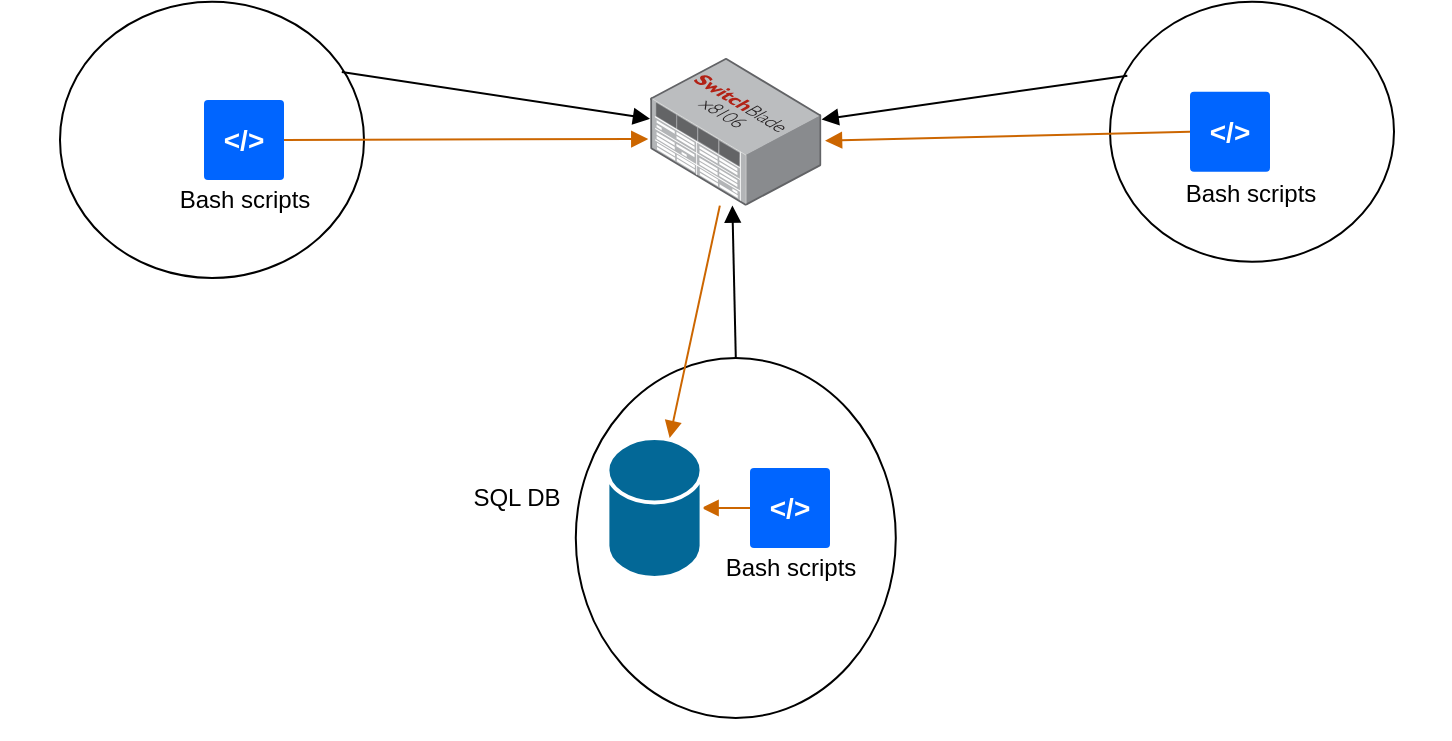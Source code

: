 <mxfile version="15.3.1" type="github">
  <diagram name="Page-1" id="822b0af5-4adb-64df-f703-e8dfc1f81529">
    <mxGraphModel dx="1128" dy="662" grid="1" gridSize="10" guides="1" tooltips="1" connect="1" arrows="1" fold="1" page="1" pageScale="1" pageWidth="1100" pageHeight="850" background="none" math="0" shadow="0">
      <root>
        <mxCell id="0" />
        <mxCell id="1" parent="0" />
        <mxCell id="7d933b09d9755ecc-13" value="" style="ellipse;whiteSpace=wrap;html=1;rounded=0;shadow=0;comic=0;strokeWidth=1;fontFamily=Verdana;" parent="1" vertex="1">
          <mxGeometry x="765" y="261.9" width="152" height="138.1" as="geometry" />
        </mxCell>
        <mxCell id="7d933b09d9755ecc-15" value="" style="ellipse;whiteSpace=wrap;html=1;rounded=0;shadow=0;comic=0;strokeWidth=1;fontFamily=Verdana;" parent="1" vertex="1">
          <mxGeometry x="1022.9" y="440" width="160" height="180" as="geometry" />
        </mxCell>
        <mxCell id="7d933b09d9755ecc-19" value="" style="ellipse;whiteSpace=wrap;html=1;rounded=0;shadow=0;comic=0;strokeWidth=1;fontFamily=Verdana;" parent="1" vertex="1">
          <mxGeometry x="1290" y="261.9" width="142" height="130" as="geometry" />
        </mxCell>
        <mxCell id="7d933b09d9755ecc-22" style="rounded=0;html=1;labelBackgroundColor=none;startArrow=none;startFill=0;endArrow=block;endFill=1;strokeColor=#CC6600;strokeWidth=1;fontFamily=Verdana;fontSize=12;entryX=1.02;entryY=0.56;entryDx=0;entryDy=0;entryPerimeter=0;exitX=0;exitY=0.5;exitDx=0;exitDy=0;" parent="1" source="X0-I0YtTu0xQLcEAmgbd-14" target="X0-I0YtTu0xQLcEAmgbd-1" edge="1">
          <mxGeometry relative="1" as="geometry">
            <mxPoint x="1140" y="330" as="targetPoint" />
          </mxGeometry>
        </mxCell>
        <mxCell id="7d933b09d9755ecc-23" style="rounded=0;html=1;labelBackgroundColor=none;startArrow=none;startFill=0;endArrow=block;endFill=1;strokeColor=#CC6600;strokeWidth=1;fontFamily=Verdana;fontSize=12;entryX=-0.01;entryY=0.549;entryDx=0;entryDy=0;entryPerimeter=0;exitX=1;exitY=0.5;exitDx=0;exitDy=0;" parent="1" source="X0-I0YtTu0xQLcEAmgbd-13" target="X0-I0YtTu0xQLcEAmgbd-1" edge="1">
          <mxGeometry relative="1" as="geometry">
            <mxPoint x="890" y="380" as="sourcePoint" />
            <mxPoint x="1108" y="327.374" as="targetPoint" />
          </mxGeometry>
        </mxCell>
        <mxCell id="7d933b09d9755ecc-29" value="" style="edgeStyle=none;rounded=0;html=1;labelBackgroundColor=none;startArrow=none;startFill=0;endArrow=block;endFill=1;strokeWidth=1;fontFamily=Verdana;fontSize=12;exitX=0.061;exitY=0.284;exitDx=0;exitDy=0;exitPerimeter=0;" parent="1" source="7d933b09d9755ecc-19" target="X0-I0YtTu0xQLcEAmgbd-1" edge="1">
          <mxGeometry x="-0.195" y="-14" relative="1" as="geometry">
            <mxPoint as="offset" />
            <mxPoint x="1410" y="296.9" as="sourcePoint" />
            <mxPoint x="1170.004" y="309.8" as="targetPoint" />
          </mxGeometry>
        </mxCell>
        <mxCell id="X0-I0YtTu0xQLcEAmgbd-1" value="" style="points=[];aspect=fixed;html=1;align=center;shadow=0;dashed=0;image;image=img/lib/allied_telesis/switch/Modular_Switch_SBx8106.svg;" vertex="1" parent="1">
          <mxGeometry x="1060" y="290" width="85.8" height="73.8" as="geometry" />
        </mxCell>
        <mxCell id="X0-I0YtTu0xQLcEAmgbd-2" value="" style="shape=image;verticalLabelPosition=bottom;labelBackgroundColor=none;verticalAlign=top;aspect=fixed;imageAspect=0;image=https://e7.pngegg.com/pngimages/826/12/png-clipart-computer-icons-linux-desktop-environment-client-linux-computer-network-computer.png;" vertex="1" parent="1">
          <mxGeometry x="735" y="307.85" width="60" height="60" as="geometry" />
        </mxCell>
        <mxCell id="X0-I0YtTu0xQLcEAmgbd-3" style="rounded=0;html=1;labelBackgroundColor=none;startArrow=none;startFill=0;endArrow=block;endFill=1;strokeColor=#CC6600;strokeWidth=1;fontFamily=Verdana;fontSize=12;exitX=0;exitY=0.5;exitDx=0;exitDy=0;entryX=1;entryY=0.5;entryDx=0;entryDy=0;entryPerimeter=0;" edge="1" parent="1" source="X0-I0YtTu0xQLcEAmgbd-15" target="X0-I0YtTu0xQLcEAmgbd-8">
          <mxGeometry relative="1" as="geometry">
            <mxPoint x="1653.003" y="382.427" as="sourcePoint" />
            <mxPoint x="1140.0" y="378.0" as="targetPoint" />
          </mxGeometry>
        </mxCell>
        <mxCell id="X0-I0YtTu0xQLcEAmgbd-4" value="" style="shape=image;verticalLabelPosition=bottom;labelBackgroundColor=none;verticalAlign=top;aspect=fixed;imageAspect=0;image=https://e7.pngegg.com/pngimages/826/12/png-clipart-computer-icons-linux-desktop-environment-client-linux-computer-network-computer.png;" vertex="1" parent="1">
          <mxGeometry x="1085.8" y="570" width="60" height="60" as="geometry" />
        </mxCell>
        <mxCell id="X0-I0YtTu0xQLcEAmgbd-5" value="" style="shape=image;verticalLabelPosition=bottom;labelBackgroundColor=none;verticalAlign=top;aspect=fixed;imageAspect=0;image=https://e7.pngegg.com/pngimages/826/12/png-clipart-computer-icons-linux-desktop-environment-client-linux-computer-network-computer.png;" vertex="1" parent="1">
          <mxGeometry x="1400" y="296.9" width="60" height="60" as="geometry" />
        </mxCell>
        <mxCell id="X0-I0YtTu0xQLcEAmgbd-6" value="" style="edgeStyle=none;rounded=0;html=1;labelBackgroundColor=none;startArrow=none;startFill=0;endArrow=block;endFill=1;strokeWidth=1;fontFamily=Verdana;fontSize=12;exitX=0.927;exitY=0.254;exitDx=0;exitDy=0;exitPerimeter=0;" edge="1" parent="1" source="7d933b09d9755ecc-13" target="X0-I0YtTu0xQLcEAmgbd-1">
          <mxGeometry x="-0.195" y="-14" relative="1" as="geometry">
            <mxPoint as="offset" />
            <mxPoint x="1088" y="284.0" as="sourcePoint" />
            <mxPoint x="1108" y="310.0" as="targetPoint" />
          </mxGeometry>
        </mxCell>
        <mxCell id="X0-I0YtTu0xQLcEAmgbd-7" value="" style="edgeStyle=none;rounded=0;html=1;labelBackgroundColor=none;startArrow=none;startFill=0;endArrow=block;endFill=1;strokeWidth=1;fontFamily=Verdana;fontSize=12;entryX=0.48;entryY=1;entryDx=0;entryDy=0;entryPerimeter=0;exitX=0.5;exitY=0;exitDx=0;exitDy=0;" edge="1" parent="1" source="7d933b09d9755ecc-15" target="X0-I0YtTu0xQLcEAmgbd-1">
          <mxGeometry x="-0.195" y="-14" relative="1" as="geometry">
            <mxPoint as="offset" />
            <mxPoint x="1103" y="430" as="sourcePoint" />
            <mxPoint x="1140.0" y="413.799" as="targetPoint" />
          </mxGeometry>
        </mxCell>
        <mxCell id="X0-I0YtTu0xQLcEAmgbd-8" value="" style="shape=mxgraph.cisco.storage.relational_database;sketch=0;html=1;pointerEvents=1;dashed=0;fillColor=#036897;strokeColor=#ffffff;strokeWidth=2;verticalLabelPosition=bottom;verticalAlign=top;align=center;outlineConnect=0;labelBackgroundColor=none;" vertex="1" parent="1">
          <mxGeometry x="1038.7" y="480" width="47.1" height="70" as="geometry" />
        </mxCell>
        <mxCell id="X0-I0YtTu0xQLcEAmgbd-9" value="SQL DB" style="text;html=1;align=center;verticalAlign=middle;resizable=0;points=[];autosize=1;strokeColor=none;fillColor=none;" vertex="1" parent="1">
          <mxGeometry x="962.9" y="500" width="60" height="20" as="geometry" />
        </mxCell>
        <mxCell id="X0-I0YtTu0xQLcEAmgbd-11" value="" style="edgeStyle=none;rounded=0;html=1;labelBackgroundColor=none;startArrow=none;startFill=0;endArrow=block;endFill=1;strokeWidth=1;fontFamily=Verdana;fontSize=12;fontColor=#CC6600;labelBorderColor=#FF8000;strokeColor=#CC6600;" edge="1" parent="1" source="X0-I0YtTu0xQLcEAmgbd-1" target="X0-I0YtTu0xQLcEAmgbd-8">
          <mxGeometry x="-0.195" y="-14" relative="1" as="geometry">
            <mxPoint as="offset" />
            <mxPoint x="1080" y="370" as="sourcePoint" />
            <mxPoint x="989.541" y="369.596" as="targetPoint" />
          </mxGeometry>
        </mxCell>
        <mxCell id="X0-I0YtTu0xQLcEAmgbd-13" value="&amp;lt;/&amp;gt;" style="rounded=1;arcSize=5;fillColor=#0065FF;strokeColor=none;fontColor=#ffffff;align=center;verticalAlign=middle;whiteSpace=wrap;fontSize=14;fontStyle=1;html=1;sketch=0;labelBackgroundColor=none;" vertex="1" parent="1">
          <mxGeometry x="837" y="310.95" width="40" height="40" as="geometry" />
        </mxCell>
        <mxCell id="X0-I0YtTu0xQLcEAmgbd-14" value="&amp;lt;/&amp;gt;" style="rounded=1;arcSize=5;fillColor=#0065FF;strokeColor=none;fontColor=#ffffff;align=center;verticalAlign=middle;whiteSpace=wrap;fontSize=14;fontStyle=1;html=1;sketch=0;labelBackgroundColor=none;" vertex="1" parent="1">
          <mxGeometry x="1330" y="306.9" width="40" height="40" as="geometry" />
        </mxCell>
        <mxCell id="X0-I0YtTu0xQLcEAmgbd-15" value="&amp;lt;/&amp;gt;" style="rounded=1;arcSize=5;fillColor=#0065FF;strokeColor=none;fontColor=#ffffff;align=center;verticalAlign=middle;whiteSpace=wrap;fontSize=14;fontStyle=1;html=1;sketch=0;labelBackgroundColor=none;" vertex="1" parent="1">
          <mxGeometry x="1110" y="495" width="40" height="40" as="geometry" />
        </mxCell>
        <mxCell id="X0-I0YtTu0xQLcEAmgbd-16" value="Bash scripts" style="text;html=1;align=center;verticalAlign=middle;resizable=0;points=[];autosize=1;strokeColor=none;fillColor=none;" vertex="1" parent="1">
          <mxGeometry x="1090" y="535" width="80" height="20" as="geometry" />
        </mxCell>
        <mxCell id="X0-I0YtTu0xQLcEAmgbd-17" value="Bash scripts" style="text;html=1;align=center;verticalAlign=middle;resizable=0;points=[];autosize=1;strokeColor=none;fillColor=none;" vertex="1" parent="1">
          <mxGeometry x="817" y="350.95" width="80" height="20" as="geometry" />
        </mxCell>
        <mxCell id="X0-I0YtTu0xQLcEAmgbd-18" value="Bash scripts" style="text;html=1;align=center;verticalAlign=middle;resizable=0;points=[];autosize=1;strokeColor=none;fillColor=none;" vertex="1" parent="1">
          <mxGeometry x="1320" y="347.85" width="80" height="20" as="geometry" />
        </mxCell>
      </root>
    </mxGraphModel>
  </diagram>
</mxfile>
